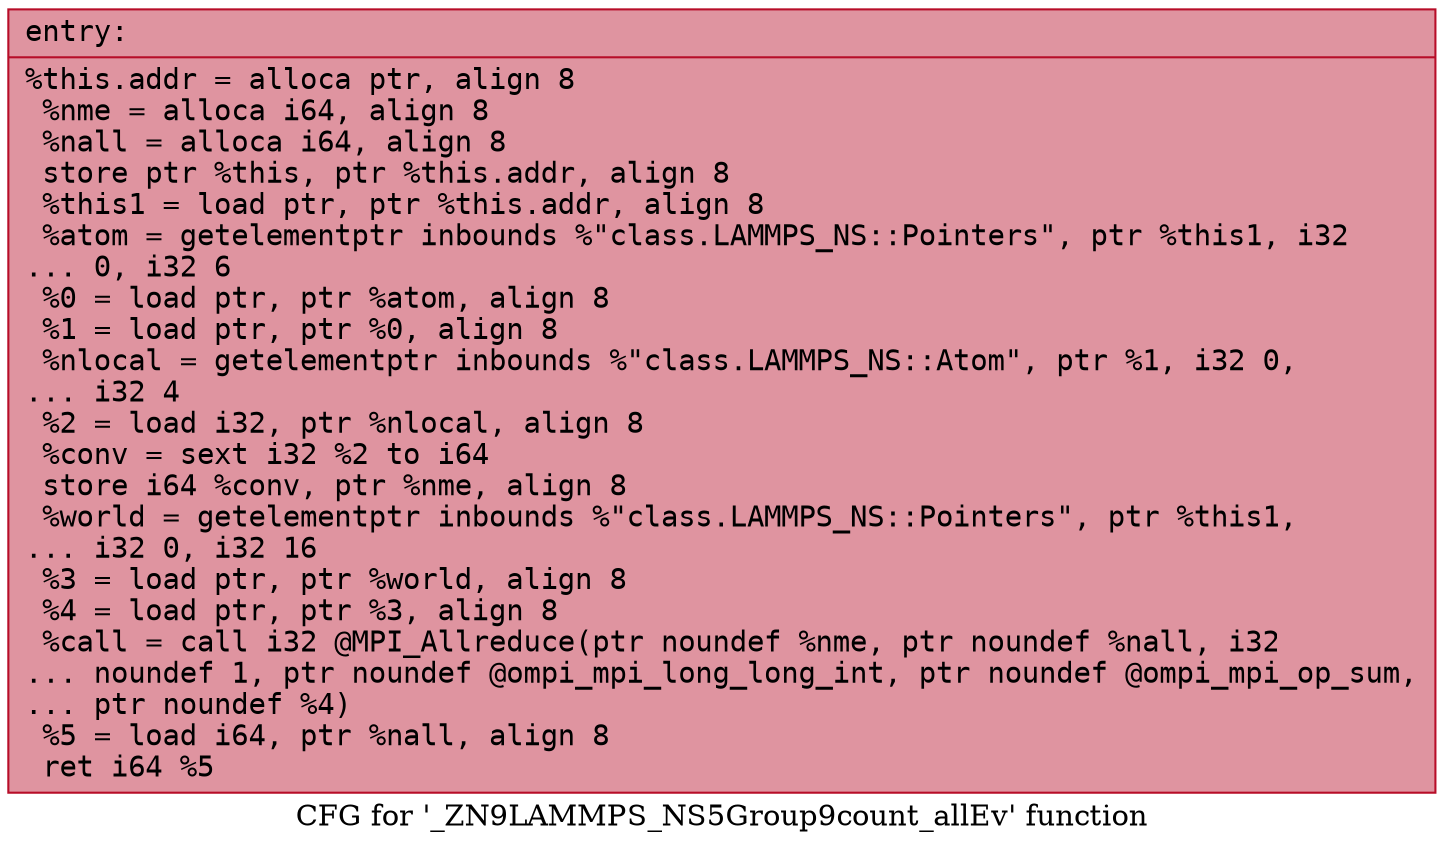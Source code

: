 digraph "CFG for '_ZN9LAMMPS_NS5Group9count_allEv' function" {
	label="CFG for '_ZN9LAMMPS_NS5Group9count_allEv' function";

	Node0x55ba303c5f80 [shape=record,color="#b70d28ff", style=filled, fillcolor="#b70d2870" fontname="Courier",label="{entry:\l|  %this.addr = alloca ptr, align 8\l  %nme = alloca i64, align 8\l  %nall = alloca i64, align 8\l  store ptr %this, ptr %this.addr, align 8\l  %this1 = load ptr, ptr %this.addr, align 8\l  %atom = getelementptr inbounds %\"class.LAMMPS_NS::Pointers\", ptr %this1, i32\l... 0, i32 6\l  %0 = load ptr, ptr %atom, align 8\l  %1 = load ptr, ptr %0, align 8\l  %nlocal = getelementptr inbounds %\"class.LAMMPS_NS::Atom\", ptr %1, i32 0,\l... i32 4\l  %2 = load i32, ptr %nlocal, align 8\l  %conv = sext i32 %2 to i64\l  store i64 %conv, ptr %nme, align 8\l  %world = getelementptr inbounds %\"class.LAMMPS_NS::Pointers\", ptr %this1,\l... i32 0, i32 16\l  %3 = load ptr, ptr %world, align 8\l  %4 = load ptr, ptr %3, align 8\l  %call = call i32 @MPI_Allreduce(ptr noundef %nme, ptr noundef %nall, i32\l... noundef 1, ptr noundef @ompi_mpi_long_long_int, ptr noundef @ompi_mpi_op_sum,\l... ptr noundef %4)\l  %5 = load i64, ptr %nall, align 8\l  ret i64 %5\l}"];
}
